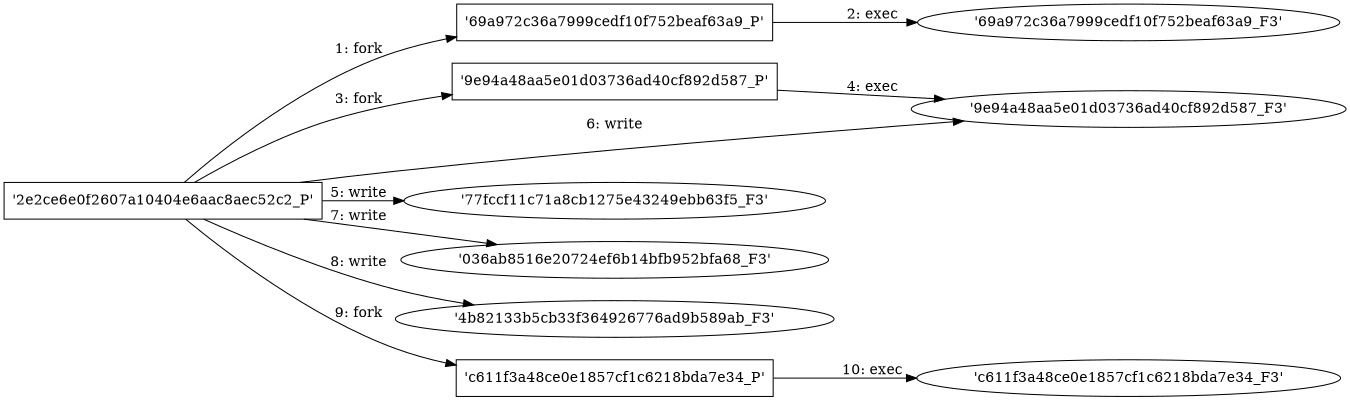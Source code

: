 digraph "D:\Learning\Paper\apt\基于CTI的攻击预警\Dataset\攻击图\ASGfromALLCTI\Delivering an executable without an executable.dot" {
rankdir="LR"
size="9"
fixedsize="false"
splines="true"
nodesep=0.3
ranksep=0
fontsize=10
overlap="scalexy"
engine= "neato"
	"'2e2ce6e0f2607a10404e6aac8aec52c2_P'" [node_type=Process shape=box]
	"'69a972c36a7999cedf10f752beaf63a9_P'" [node_type=Process shape=box]
	"'2e2ce6e0f2607a10404e6aac8aec52c2_P'" -> "'69a972c36a7999cedf10f752beaf63a9_P'" [label="1: fork"]
	"'69a972c36a7999cedf10f752beaf63a9_P'" [node_type=Process shape=box]
	"'69a972c36a7999cedf10f752beaf63a9_F3'" [node_type=File shape=ellipse]
	"'69a972c36a7999cedf10f752beaf63a9_P'" -> "'69a972c36a7999cedf10f752beaf63a9_F3'" [label="2: exec"]
	"'2e2ce6e0f2607a10404e6aac8aec52c2_P'" [node_type=Process shape=box]
	"'9e94a48aa5e01d03736ad40cf892d587_P'" [node_type=Process shape=box]
	"'2e2ce6e0f2607a10404e6aac8aec52c2_P'" -> "'9e94a48aa5e01d03736ad40cf892d587_P'" [label="3: fork"]
	"'9e94a48aa5e01d03736ad40cf892d587_P'" [node_type=Process shape=box]
	"'9e94a48aa5e01d03736ad40cf892d587_F3'" [node_type=File shape=ellipse]
	"'9e94a48aa5e01d03736ad40cf892d587_P'" -> "'9e94a48aa5e01d03736ad40cf892d587_F3'" [label="4: exec"]
	"'77fccf11c71a8cb1275e43249ebb63f5_F3'" [node_type=file shape=ellipse]
	"'2e2ce6e0f2607a10404e6aac8aec52c2_P'" [node_type=Process shape=box]
	"'2e2ce6e0f2607a10404e6aac8aec52c2_P'" -> "'77fccf11c71a8cb1275e43249ebb63f5_F3'" [label="5: write"]
	"'9e94a48aa5e01d03736ad40cf892d587_F3'" [node_type=file shape=ellipse]
	"'2e2ce6e0f2607a10404e6aac8aec52c2_P'" [node_type=Process shape=box]
	"'2e2ce6e0f2607a10404e6aac8aec52c2_P'" -> "'9e94a48aa5e01d03736ad40cf892d587_F3'" [label="6: write"]
	"'036ab8516e20724ef6b14bfb952bfa68_F3'" [node_type=file shape=ellipse]
	"'2e2ce6e0f2607a10404e6aac8aec52c2_P'" [node_type=Process shape=box]
	"'2e2ce6e0f2607a10404e6aac8aec52c2_P'" -> "'036ab8516e20724ef6b14bfb952bfa68_F3'" [label="7: write"]
	"'4b82133b5cb33f364926776ad9b589ab_F3'" [node_type=file shape=ellipse]
	"'2e2ce6e0f2607a10404e6aac8aec52c2_P'" [node_type=Process shape=box]
	"'2e2ce6e0f2607a10404e6aac8aec52c2_P'" -> "'4b82133b5cb33f364926776ad9b589ab_F3'" [label="8: write"]
	"'2e2ce6e0f2607a10404e6aac8aec52c2_P'" [node_type=Process shape=box]
	"'c611f3a48ce0e1857cf1c6218bda7e34_P'" [node_type=Process shape=box]
	"'2e2ce6e0f2607a10404e6aac8aec52c2_P'" -> "'c611f3a48ce0e1857cf1c6218bda7e34_P'" [label="9: fork"]
	"'c611f3a48ce0e1857cf1c6218bda7e34_P'" [node_type=Process shape=box]
	"'c611f3a48ce0e1857cf1c6218bda7e34_F3'" [node_type=File shape=ellipse]
	"'c611f3a48ce0e1857cf1c6218bda7e34_P'" -> "'c611f3a48ce0e1857cf1c6218bda7e34_F3'" [label="10: exec"]
}
